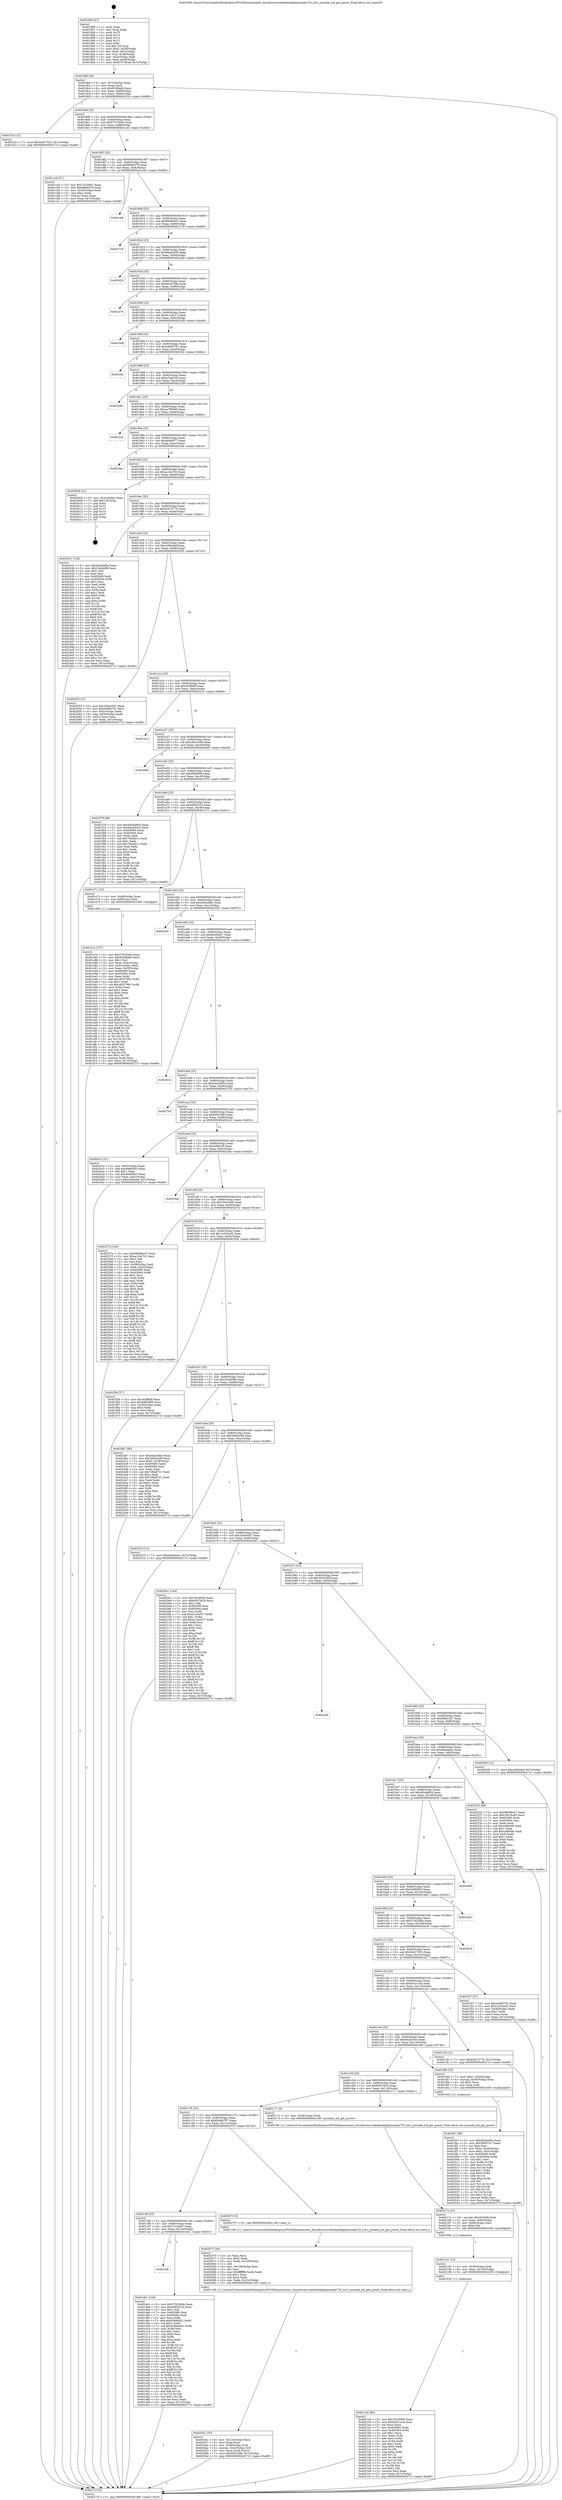 digraph "0x401890" {
  label = "0x401890 (/mnt/c/Users/mathe/Desktop/tcc/POCII/binaries/extr_linuxdriversvideobacklightjornada720_lcd.c_jornada_lcd_get_power_Final-ollvm.out::main(0))"
  labelloc = "t"
  node[shape=record]

  Entry [label="",width=0.3,height=0.3,shape=circle,fillcolor=black,style=filled]
  "0x4018bf" [label="{
     0x4018bf [26]\l
     | [instrs]\l
     &nbsp;&nbsp;0x4018bf \<+3\>: mov -0x7c(%rbp),%eax\l
     &nbsp;&nbsp;0x4018c2 \<+2\>: mov %eax,%ecx\l
     &nbsp;&nbsp;0x4018c4 \<+6\>: sub $0x8528fadb,%ecx\l
     &nbsp;&nbsp;0x4018ca \<+3\>: mov %eax,-0x80(%rbp)\l
     &nbsp;&nbsp;0x4018cd \<+6\>: mov %ecx,-0x84(%rbp)\l
     &nbsp;&nbsp;0x4018d3 \<+6\>: je 0000000000401f1b \<main+0x68b\>\l
  }"]
  "0x401f1b" [label="{
     0x401f1b [12]\l
     | [instrs]\l
     &nbsp;&nbsp;0x401f1b \<+7\>: movl $0x5a917633,-0x7c(%rbp)\l
     &nbsp;&nbsp;0x401f22 \<+5\>: jmp 000000000040271f \<main+0xe8f\>\l
  }"]
  "0x4018d9" [label="{
     0x4018d9 [25]\l
     | [instrs]\l
     &nbsp;&nbsp;0x4018d9 \<+5\>: jmp 00000000004018de \<main+0x4e\>\l
     &nbsp;&nbsp;0x4018de \<+3\>: mov -0x80(%rbp),%eax\l
     &nbsp;&nbsp;0x4018e1 \<+5\>: sub $0x8757304d,%eax\l
     &nbsp;&nbsp;0x4018e6 \<+6\>: mov %eax,-0x88(%rbp)\l
     &nbsp;&nbsp;0x4018ec \<+6\>: je 0000000000401ccb \<main+0x43b\>\l
  }"]
  Exit [label="",width=0.3,height=0.3,shape=circle,fillcolor=black,style=filled,peripheries=2]
  "0x401ccb" [label="{
     0x401ccb [27]\l
     | [instrs]\l
     &nbsp;&nbsp;0x401ccb \<+5\>: mov $0x72c5af47,%eax\l
     &nbsp;&nbsp;0x401cd0 \<+5\>: mov $0x8868cf78,%ecx\l
     &nbsp;&nbsp;0x401cd5 \<+3\>: mov -0x34(%rbp),%edx\l
     &nbsp;&nbsp;0x401cd8 \<+3\>: cmp $0x2,%edx\l
     &nbsp;&nbsp;0x401cdb \<+3\>: cmovne %ecx,%eax\l
     &nbsp;&nbsp;0x401cde \<+3\>: mov %eax,-0x7c(%rbp)\l
     &nbsp;&nbsp;0x401ce1 \<+5\>: jmp 000000000040271f \<main+0xe8f\>\l
  }"]
  "0x4018f2" [label="{
     0x4018f2 [25]\l
     | [instrs]\l
     &nbsp;&nbsp;0x4018f2 \<+5\>: jmp 00000000004018f7 \<main+0x67\>\l
     &nbsp;&nbsp;0x4018f7 \<+3\>: mov -0x80(%rbp),%eax\l
     &nbsp;&nbsp;0x4018fa \<+5\>: sub $0x8868cf78,%eax\l
     &nbsp;&nbsp;0x4018ff \<+6\>: mov %eax,-0x8c(%rbp)\l
     &nbsp;&nbsp;0x401905 \<+6\>: je 0000000000401ce6 \<main+0x456\>\l
  }"]
  "0x40271f" [label="{
     0x40271f [5]\l
     | [instrs]\l
     &nbsp;&nbsp;0x40271f \<+5\>: jmp 00000000004018bf \<main+0x2f\>\l
  }"]
  "0x401890" [label="{
     0x401890 [47]\l
     | [instrs]\l
     &nbsp;&nbsp;0x401890 \<+1\>: push %rbp\l
     &nbsp;&nbsp;0x401891 \<+3\>: mov %rsp,%rbp\l
     &nbsp;&nbsp;0x401894 \<+2\>: push %r15\l
     &nbsp;&nbsp;0x401896 \<+2\>: push %r14\l
     &nbsp;&nbsp;0x401898 \<+2\>: push %r13\l
     &nbsp;&nbsp;0x40189a \<+2\>: push %r12\l
     &nbsp;&nbsp;0x40189c \<+1\>: push %rbx\l
     &nbsp;&nbsp;0x40189d \<+7\>: sub $0x128,%rsp\l
     &nbsp;&nbsp;0x4018a4 \<+7\>: movl $0x0,-0x38(%rbp)\l
     &nbsp;&nbsp;0x4018ab \<+3\>: mov %edi,-0x3c(%rbp)\l
     &nbsp;&nbsp;0x4018ae \<+4\>: mov %rsi,-0x48(%rbp)\l
     &nbsp;&nbsp;0x4018b2 \<+3\>: mov -0x3c(%rbp),%edi\l
     &nbsp;&nbsp;0x4018b5 \<+3\>: mov %edi,-0x34(%rbp)\l
     &nbsp;&nbsp;0x4018b8 \<+7\>: movl $0x8757304d,-0x7c(%rbp)\l
  }"]
  "0x4021a0" [label="{
     0x4021a0 [84]\l
     | [instrs]\l
     &nbsp;&nbsp;0x4021a0 \<+5\>: mov $0x7bc3f0d5,%eax\l
     &nbsp;&nbsp;0x4021a5 \<+5\>: mov $0x6341cc3a,%esi\l
     &nbsp;&nbsp;0x4021aa \<+2\>: xor %ecx,%ecx\l
     &nbsp;&nbsp;0x4021ac \<+7\>: mov 0x405060,%edx\l
     &nbsp;&nbsp;0x4021b3 \<+8\>: mov 0x405064,%r8d\l
     &nbsp;&nbsp;0x4021bb \<+3\>: sub $0x1,%ecx\l
     &nbsp;&nbsp;0x4021be \<+3\>: mov %edx,%r9d\l
     &nbsp;&nbsp;0x4021c1 \<+3\>: add %ecx,%r9d\l
     &nbsp;&nbsp;0x4021c4 \<+4\>: imul %r9d,%edx\l
     &nbsp;&nbsp;0x4021c8 \<+3\>: and $0x1,%edx\l
     &nbsp;&nbsp;0x4021cb \<+3\>: cmp $0x0,%edx\l
     &nbsp;&nbsp;0x4021ce \<+4\>: sete %r10b\l
     &nbsp;&nbsp;0x4021d2 \<+4\>: cmp $0xa,%r8d\l
     &nbsp;&nbsp;0x4021d6 \<+4\>: setl %r11b\l
     &nbsp;&nbsp;0x4021da \<+3\>: mov %r10b,%bl\l
     &nbsp;&nbsp;0x4021dd \<+3\>: and %r11b,%bl\l
     &nbsp;&nbsp;0x4021e0 \<+3\>: xor %r11b,%r10b\l
     &nbsp;&nbsp;0x4021e3 \<+3\>: or %r10b,%bl\l
     &nbsp;&nbsp;0x4021e6 \<+3\>: test $0x1,%bl\l
     &nbsp;&nbsp;0x4021e9 \<+3\>: cmovne %esi,%eax\l
     &nbsp;&nbsp;0x4021ec \<+3\>: mov %eax,-0x7c(%rbp)\l
     &nbsp;&nbsp;0x4021ef \<+5\>: jmp 000000000040271f \<main+0xe8f\>\l
  }"]
  "0x401ce6" [label="{
     0x401ce6\l
  }", style=dashed]
  "0x40190b" [label="{
     0x40190b [25]\l
     | [instrs]\l
     &nbsp;&nbsp;0x40190b \<+5\>: jmp 0000000000401910 \<main+0x80\>\l
     &nbsp;&nbsp;0x401910 \<+3\>: mov -0x80(%rbp),%eax\l
     &nbsp;&nbsp;0x401913 \<+5\>: sub $0x98086e47,%eax\l
     &nbsp;&nbsp;0x401918 \<+6\>: mov %eax,-0x90(%rbp)\l
     &nbsp;&nbsp;0x40191e \<+6\>: je 0000000000402718 \<main+0xe88\>\l
  }"]
  "0x402191" [label="{
     0x402191 [15]\l
     | [instrs]\l
     &nbsp;&nbsp;0x402191 \<+4\>: mov -0x58(%rbp),%rdi\l
     &nbsp;&nbsp;0x402195 \<+6\>: mov %eax,-0x130(%rbp)\l
     &nbsp;&nbsp;0x40219b \<+5\>: call 0000000000401030 \<free@plt\>\l
     | [calls]\l
     &nbsp;&nbsp;0x401030 \{1\} (unknown)\l
  }"]
  "0x402718" [label="{
     0x402718\l
  }", style=dashed]
  "0x401924" [label="{
     0x401924 [25]\l
     | [instrs]\l
     &nbsp;&nbsp;0x401924 \<+5\>: jmp 0000000000401929 \<main+0x99\>\l
     &nbsp;&nbsp;0x401929 \<+3\>: mov -0x80(%rbp),%eax\l
     &nbsp;&nbsp;0x40192c \<+5\>: sub $0x98de6450,%eax\l
     &nbsp;&nbsp;0x401931 \<+6\>: mov %eax,-0x94(%rbp)\l
     &nbsp;&nbsp;0x401937 \<+6\>: je 0000000000402420 \<main+0xb90\>\l
  }"]
  "0x40217a" [label="{
     0x40217a [23]\l
     | [instrs]\l
     &nbsp;&nbsp;0x40217a \<+10\>: movabs $0x4030d6,%rdi\l
     &nbsp;&nbsp;0x402184 \<+3\>: mov %eax,-0x60(%rbp)\l
     &nbsp;&nbsp;0x402187 \<+3\>: mov -0x60(%rbp),%esi\l
     &nbsp;&nbsp;0x40218a \<+2\>: mov $0x0,%al\l
     &nbsp;&nbsp;0x40218c \<+5\>: call 0000000000401040 \<printf@plt\>\l
     | [calls]\l
     &nbsp;&nbsp;0x401040 \{1\} (unknown)\l
  }"]
  "0x402420" [label="{
     0x402420\l
  }", style=dashed]
  "0x40193d" [label="{
     0x40193d [25]\l
     | [instrs]\l
     &nbsp;&nbsp;0x40193d \<+5\>: jmp 0000000000401942 \<main+0xb2\>\l
     &nbsp;&nbsp;0x401942 \<+3\>: mov -0x80(%rbp),%eax\l
     &nbsp;&nbsp;0x401945 \<+5\>: sub $0x9a3d768e,%eax\l
     &nbsp;&nbsp;0x40194a \<+6\>: mov %eax,-0x98(%rbp)\l
     &nbsp;&nbsp;0x401950 \<+6\>: je 0000000000401d76 \<main+0x4e6\>\l
  }"]
  "0x4020a1" [label="{
     0x4020a1 [33]\l
     | [instrs]\l
     &nbsp;&nbsp;0x4020a1 \<+6\>: mov -0x12c(%rbp),%ecx\l
     &nbsp;&nbsp;0x4020a7 \<+3\>: imul %eax,%ecx\l
     &nbsp;&nbsp;0x4020aa \<+4\>: mov -0x58(%rbp),%rdi\l
     &nbsp;&nbsp;0x4020ae \<+4\>: movslq -0x5c(%rbp),%r8\l
     &nbsp;&nbsp;0x4020b2 \<+4\>: mov %ecx,(%rdi,%r8,4)\l
     &nbsp;&nbsp;0x4020b6 \<+7\>: movl $0xf2f3c386,-0x7c(%rbp)\l
     &nbsp;&nbsp;0x4020bd \<+5\>: jmp 000000000040271f \<main+0xe8f\>\l
  }"]
  "0x401d76" [label="{
     0x401d76\l
  }", style=dashed]
  "0x401956" [label="{
     0x401956 [25]\l
     | [instrs]\l
     &nbsp;&nbsp;0x401956 \<+5\>: jmp 000000000040195b \<main+0xcb\>\l
     &nbsp;&nbsp;0x40195b \<+3\>: mov -0x80(%rbp),%eax\l
     &nbsp;&nbsp;0x40195e \<+5\>: sub $0x9c1a6c13,%eax\l
     &nbsp;&nbsp;0x401963 \<+6\>: mov %eax,-0x9c(%rbp)\l
     &nbsp;&nbsp;0x401969 \<+6\>: je 00000000004023d9 \<main+0xb49\>\l
  }"]
  "0x402075" [label="{
     0x402075 [44]\l
     | [instrs]\l
     &nbsp;&nbsp;0x402075 \<+2\>: xor %ecx,%ecx\l
     &nbsp;&nbsp;0x402077 \<+5\>: mov $0x2,%edx\l
     &nbsp;&nbsp;0x40207c \<+6\>: mov %edx,-0x128(%rbp)\l
     &nbsp;&nbsp;0x402082 \<+1\>: cltd\l
     &nbsp;&nbsp;0x402083 \<+6\>: mov -0x128(%rbp),%esi\l
     &nbsp;&nbsp;0x402089 \<+2\>: idiv %esi\l
     &nbsp;&nbsp;0x40208b \<+6\>: imul $0xfffffffe,%edx,%edx\l
     &nbsp;&nbsp;0x402091 \<+3\>: sub $0x1,%ecx\l
     &nbsp;&nbsp;0x402094 \<+2\>: sub %ecx,%edx\l
     &nbsp;&nbsp;0x402096 \<+6\>: mov %edx,-0x12c(%rbp)\l
     &nbsp;&nbsp;0x40209c \<+5\>: call 0000000000401160 \<next_i\>\l
     | [calls]\l
     &nbsp;&nbsp;0x401160 \{1\} (/mnt/c/Users/mathe/Desktop/tcc/POCII/binaries/extr_linuxdriversvideobacklightjornada720_lcd.c_jornada_lcd_get_power_Final-ollvm.out::next_i)\l
  }"]
  "0x4023d9" [label="{
     0x4023d9\l
  }", style=dashed]
  "0x40196f" [label="{
     0x40196f [25]\l
     | [instrs]\l
     &nbsp;&nbsp;0x40196f \<+5\>: jmp 0000000000401974 \<main+0xe4\>\l
     &nbsp;&nbsp;0x401974 \<+3\>: mov -0x80(%rbp),%eax\l
     &nbsp;&nbsp;0x401977 \<+5\>: sub $0xa4695761,%eax\l
     &nbsp;&nbsp;0x40197c \<+6\>: mov %eax,-0xa0(%rbp)\l
     &nbsp;&nbsp;0x401982 \<+6\>: je 0000000000401f42 \<main+0x6b2\>\l
  }"]
  "0x401fe7" [label="{
     0x401fe7 [98]\l
     | [instrs]\l
     &nbsp;&nbsp;0x401fe7 \<+5\>: mov $0x492da854,%ecx\l
     &nbsp;&nbsp;0x401fec \<+5\>: mov $0x36fd31b7,%edx\l
     &nbsp;&nbsp;0x401ff1 \<+2\>: xor %esi,%esi\l
     &nbsp;&nbsp;0x401ff3 \<+4\>: mov %rax,-0x58(%rbp)\l
     &nbsp;&nbsp;0x401ff7 \<+7\>: movl $0x0,-0x5c(%rbp)\l
     &nbsp;&nbsp;0x401ffe \<+8\>: mov 0x405060,%r8d\l
     &nbsp;&nbsp;0x402006 \<+8\>: mov 0x405064,%r9d\l
     &nbsp;&nbsp;0x40200e \<+3\>: sub $0x1,%esi\l
     &nbsp;&nbsp;0x402011 \<+3\>: mov %r8d,%r10d\l
     &nbsp;&nbsp;0x402014 \<+3\>: add %esi,%r10d\l
     &nbsp;&nbsp;0x402017 \<+4\>: imul %r10d,%r8d\l
     &nbsp;&nbsp;0x40201b \<+4\>: and $0x1,%r8d\l
     &nbsp;&nbsp;0x40201f \<+4\>: cmp $0x0,%r8d\l
     &nbsp;&nbsp;0x402023 \<+4\>: sete %r11b\l
     &nbsp;&nbsp;0x402027 \<+4\>: cmp $0xa,%r9d\l
     &nbsp;&nbsp;0x40202b \<+3\>: setl %bl\l
     &nbsp;&nbsp;0x40202e \<+3\>: mov %r11b,%r14b\l
     &nbsp;&nbsp;0x402031 \<+3\>: and %bl,%r14b\l
     &nbsp;&nbsp;0x402034 \<+3\>: xor %bl,%r11b\l
     &nbsp;&nbsp;0x402037 \<+3\>: or %r11b,%r14b\l
     &nbsp;&nbsp;0x40203a \<+4\>: test $0x1,%r14b\l
     &nbsp;&nbsp;0x40203e \<+3\>: cmovne %edx,%ecx\l
     &nbsp;&nbsp;0x402041 \<+3\>: mov %ecx,-0x7c(%rbp)\l
     &nbsp;&nbsp;0x402044 \<+5\>: jmp 000000000040271f \<main+0xe8f\>\l
  }"]
  "0x401f42" [label="{
     0x401f42\l
  }", style=dashed]
  "0x401988" [label="{
     0x401988 [25]\l
     | [instrs]\l
     &nbsp;&nbsp;0x401988 \<+5\>: jmp 000000000040198d \<main+0xfd\>\l
     &nbsp;&nbsp;0x40198d \<+3\>: mov -0x80(%rbp),%eax\l
     &nbsp;&nbsp;0x401990 \<+5\>: sub $0xa7ae61f4,%eax\l
     &nbsp;&nbsp;0x401995 \<+6\>: mov %eax,-0xa4(%rbp)\l
     &nbsp;&nbsp;0x40199b \<+6\>: je 00000000004022d9 \<main+0xa49\>\l
  }"]
  "0x401e7e" [label="{
     0x401e7e [157]\l
     | [instrs]\l
     &nbsp;&nbsp;0x401e7e \<+5\>: mov $0x57922bbb,%ecx\l
     &nbsp;&nbsp;0x401e83 \<+5\>: mov $0x8528fadb,%edx\l
     &nbsp;&nbsp;0x401e88 \<+3\>: mov $0x1,%sil\l
     &nbsp;&nbsp;0x401e8b \<+3\>: mov %eax,-0x4c(%rbp)\l
     &nbsp;&nbsp;0x401e8e \<+3\>: mov -0x4c(%rbp),%eax\l
     &nbsp;&nbsp;0x401e91 \<+3\>: mov %eax,-0x30(%rbp)\l
     &nbsp;&nbsp;0x401e94 \<+7\>: mov 0x405060,%eax\l
     &nbsp;&nbsp;0x401e9b \<+8\>: mov 0x405064,%r8d\l
     &nbsp;&nbsp;0x401ea3 \<+3\>: mov %eax,%r9d\l
     &nbsp;&nbsp;0x401ea6 \<+7\>: add $0xc8357962,%r9d\l
     &nbsp;&nbsp;0x401ead \<+4\>: sub $0x1,%r9d\l
     &nbsp;&nbsp;0x401eb1 \<+7\>: sub $0xc8357962,%r9d\l
     &nbsp;&nbsp;0x401eb8 \<+4\>: imul %r9d,%eax\l
     &nbsp;&nbsp;0x401ebc \<+3\>: and $0x1,%eax\l
     &nbsp;&nbsp;0x401ebf \<+3\>: cmp $0x0,%eax\l
     &nbsp;&nbsp;0x401ec2 \<+4\>: sete %r10b\l
     &nbsp;&nbsp;0x401ec6 \<+4\>: cmp $0xa,%r8d\l
     &nbsp;&nbsp;0x401eca \<+4\>: setl %r11b\l
     &nbsp;&nbsp;0x401ece \<+3\>: mov %r10b,%bl\l
     &nbsp;&nbsp;0x401ed1 \<+3\>: xor $0xff,%bl\l
     &nbsp;&nbsp;0x401ed4 \<+3\>: mov %r11b,%r14b\l
     &nbsp;&nbsp;0x401ed7 \<+4\>: xor $0xff,%r14b\l
     &nbsp;&nbsp;0x401edb \<+4\>: xor $0x1,%sil\l
     &nbsp;&nbsp;0x401edf \<+3\>: mov %bl,%r15b\l
     &nbsp;&nbsp;0x401ee2 \<+4\>: and $0xff,%r15b\l
     &nbsp;&nbsp;0x401ee6 \<+3\>: and %sil,%r10b\l
     &nbsp;&nbsp;0x401ee9 \<+3\>: mov %r14b,%r12b\l
     &nbsp;&nbsp;0x401eec \<+4\>: and $0xff,%r12b\l
     &nbsp;&nbsp;0x401ef0 \<+3\>: and %sil,%r11b\l
     &nbsp;&nbsp;0x401ef3 \<+3\>: or %r10b,%r15b\l
     &nbsp;&nbsp;0x401ef6 \<+3\>: or %r11b,%r12b\l
     &nbsp;&nbsp;0x401ef9 \<+3\>: xor %r12b,%r15b\l
     &nbsp;&nbsp;0x401efc \<+3\>: or %r14b,%bl\l
     &nbsp;&nbsp;0x401eff \<+3\>: xor $0xff,%bl\l
     &nbsp;&nbsp;0x401f02 \<+4\>: or $0x1,%sil\l
     &nbsp;&nbsp;0x401f06 \<+3\>: and %sil,%bl\l
     &nbsp;&nbsp;0x401f09 \<+3\>: or %bl,%r15b\l
     &nbsp;&nbsp;0x401f0c \<+4\>: test $0x1,%r15b\l
     &nbsp;&nbsp;0x401f10 \<+3\>: cmovne %edx,%ecx\l
     &nbsp;&nbsp;0x401f13 \<+3\>: mov %ecx,-0x7c(%rbp)\l
     &nbsp;&nbsp;0x401f16 \<+5\>: jmp 000000000040271f \<main+0xe8f\>\l
  }"]
  "0x4022d9" [label="{
     0x4022d9\l
  }", style=dashed]
  "0x4019a1" [label="{
     0x4019a1 [25]\l
     | [instrs]\l
     &nbsp;&nbsp;0x4019a1 \<+5\>: jmp 00000000004019a6 \<main+0x116\>\l
     &nbsp;&nbsp;0x4019a6 \<+3\>: mov -0x80(%rbp),%eax\l
     &nbsp;&nbsp;0x4019a9 \<+5\>: sub $0xaa790b60,%eax\l
     &nbsp;&nbsp;0x4019ae \<+6\>: mov %eax,-0xa8(%rbp)\l
     &nbsp;&nbsp;0x4019b4 \<+6\>: je 000000000040222e \<main+0x99e\>\l
  }"]
  "0x401ca8" [label="{
     0x401ca8\l
  }", style=dashed]
  "0x40222e" [label="{
     0x40222e\l
  }", style=dashed]
  "0x4019ba" [label="{
     0x4019ba [25]\l
     | [instrs]\l
     &nbsp;&nbsp;0x4019ba \<+5\>: jmp 00000000004019bf \<main+0x12f\>\l
     &nbsp;&nbsp;0x4019bf \<+3\>: mov -0x80(%rbp),%eax\l
     &nbsp;&nbsp;0x4019c2 \<+5\>: sub $0xab90fd77,%eax\l
     &nbsp;&nbsp;0x4019c7 \<+6\>: mov %eax,-0xac(%rbp)\l
     &nbsp;&nbsp;0x4019cd \<+6\>: je 00000000004023ae \<main+0xb1e\>\l
  }"]
  "0x401de1" [label="{
     0x401de1 [144]\l
     | [instrs]\l
     &nbsp;&nbsp;0x401de1 \<+5\>: mov $0x57922bbb,%eax\l
     &nbsp;&nbsp;0x401de6 \<+5\>: mov $0xe0f20224,%ecx\l
     &nbsp;&nbsp;0x401deb \<+2\>: mov $0x1,%dl\l
     &nbsp;&nbsp;0x401ded \<+7\>: mov 0x405060,%esi\l
     &nbsp;&nbsp;0x401df4 \<+7\>: mov 0x405064,%edi\l
     &nbsp;&nbsp;0x401dfb \<+3\>: mov %esi,%r8d\l
     &nbsp;&nbsp;0x401dfe \<+7\>: add $0x4384b451,%r8d\l
     &nbsp;&nbsp;0x401e05 \<+4\>: sub $0x1,%r8d\l
     &nbsp;&nbsp;0x401e09 \<+7\>: sub $0x4384b451,%r8d\l
     &nbsp;&nbsp;0x401e10 \<+4\>: imul %r8d,%esi\l
     &nbsp;&nbsp;0x401e14 \<+3\>: and $0x1,%esi\l
     &nbsp;&nbsp;0x401e17 \<+3\>: cmp $0x0,%esi\l
     &nbsp;&nbsp;0x401e1a \<+4\>: sete %r9b\l
     &nbsp;&nbsp;0x401e1e \<+3\>: cmp $0xa,%edi\l
     &nbsp;&nbsp;0x401e21 \<+4\>: setl %r10b\l
     &nbsp;&nbsp;0x401e25 \<+3\>: mov %r9b,%r11b\l
     &nbsp;&nbsp;0x401e28 \<+4\>: xor $0xff,%r11b\l
     &nbsp;&nbsp;0x401e2c \<+3\>: mov %r10b,%bl\l
     &nbsp;&nbsp;0x401e2f \<+3\>: xor $0xff,%bl\l
     &nbsp;&nbsp;0x401e32 \<+3\>: xor $0x1,%dl\l
     &nbsp;&nbsp;0x401e35 \<+3\>: mov %r11b,%r14b\l
     &nbsp;&nbsp;0x401e38 \<+4\>: and $0xff,%r14b\l
     &nbsp;&nbsp;0x401e3c \<+3\>: and %dl,%r9b\l
     &nbsp;&nbsp;0x401e3f \<+3\>: mov %bl,%r15b\l
     &nbsp;&nbsp;0x401e42 \<+4\>: and $0xff,%r15b\l
     &nbsp;&nbsp;0x401e46 \<+3\>: and %dl,%r10b\l
     &nbsp;&nbsp;0x401e49 \<+3\>: or %r9b,%r14b\l
     &nbsp;&nbsp;0x401e4c \<+3\>: or %r10b,%r15b\l
     &nbsp;&nbsp;0x401e4f \<+3\>: xor %r15b,%r14b\l
     &nbsp;&nbsp;0x401e52 \<+3\>: or %bl,%r11b\l
     &nbsp;&nbsp;0x401e55 \<+4\>: xor $0xff,%r11b\l
     &nbsp;&nbsp;0x401e59 \<+3\>: or $0x1,%dl\l
     &nbsp;&nbsp;0x401e5c \<+3\>: and %dl,%r11b\l
     &nbsp;&nbsp;0x401e5f \<+3\>: or %r11b,%r14b\l
     &nbsp;&nbsp;0x401e62 \<+4\>: test $0x1,%r14b\l
     &nbsp;&nbsp;0x401e66 \<+3\>: cmovne %ecx,%eax\l
     &nbsp;&nbsp;0x401e69 \<+3\>: mov %eax,-0x7c(%rbp)\l
     &nbsp;&nbsp;0x401e6c \<+5\>: jmp 000000000040271f \<main+0xe8f\>\l
  }"]
  "0x4023ae" [label="{
     0x4023ae\l
  }", style=dashed]
  "0x4019d3" [label="{
     0x4019d3 [25]\l
     | [instrs]\l
     &nbsp;&nbsp;0x4019d3 \<+5\>: jmp 00000000004019d8 \<main+0x148\>\l
     &nbsp;&nbsp;0x4019d8 \<+3\>: mov -0x80(%rbp),%eax\l
     &nbsp;&nbsp;0x4019db \<+5\>: sub $0xac10a702,%eax\l
     &nbsp;&nbsp;0x4019e0 \<+6\>: mov %eax,-0xb0(%rbp)\l
     &nbsp;&nbsp;0x4019e6 \<+6\>: je 0000000000402606 \<main+0xd76\>\l
  }"]
  "0x401c8f" [label="{
     0x401c8f [25]\l
     | [instrs]\l
     &nbsp;&nbsp;0x401c8f \<+5\>: jmp 0000000000401c94 \<main+0x404\>\l
     &nbsp;&nbsp;0x401c94 \<+3\>: mov -0x80(%rbp),%eax\l
     &nbsp;&nbsp;0x401c97 \<+5\>: sub $0x72c5af47,%eax\l
     &nbsp;&nbsp;0x401c9c \<+6\>: mov %eax,-0x120(%rbp)\l
     &nbsp;&nbsp;0x401ca2 \<+6\>: je 0000000000401de1 \<main+0x551\>\l
  }"]
  "0x402606" [label="{
     0x402606 [21]\l
     | [instrs]\l
     &nbsp;&nbsp;0x402606 \<+3\>: mov -0x2c(%rbp),%eax\l
     &nbsp;&nbsp;0x402609 \<+7\>: add $0x128,%rsp\l
     &nbsp;&nbsp;0x402610 \<+1\>: pop %rbx\l
     &nbsp;&nbsp;0x402611 \<+2\>: pop %r12\l
     &nbsp;&nbsp;0x402613 \<+2\>: pop %r13\l
     &nbsp;&nbsp;0x402615 \<+2\>: pop %r14\l
     &nbsp;&nbsp;0x402617 \<+2\>: pop %r15\l
     &nbsp;&nbsp;0x402619 \<+1\>: pop %rbp\l
     &nbsp;&nbsp;0x40261a \<+1\>: ret\l
  }"]
  "0x4019ec" [label="{
     0x4019ec [25]\l
     | [instrs]\l
     &nbsp;&nbsp;0x4019ec \<+5\>: jmp 00000000004019f1 \<main+0x161\>\l
     &nbsp;&nbsp;0x4019f1 \<+3\>: mov -0x80(%rbp),%eax\l
     &nbsp;&nbsp;0x4019f4 \<+5\>: sub $0xb2b7477b,%eax\l
     &nbsp;&nbsp;0x4019f9 \<+6\>: mov %eax,-0xb4(%rbp)\l
     &nbsp;&nbsp;0x4019ff \<+6\>: je 0000000000402431 \<main+0xba1\>\l
  }"]
  "0x402070" [label="{
     0x402070 [5]\l
     | [instrs]\l
     &nbsp;&nbsp;0x402070 \<+5\>: call 0000000000401160 \<next_i\>\l
     | [calls]\l
     &nbsp;&nbsp;0x401160 \{1\} (/mnt/c/Users/mathe/Desktop/tcc/POCII/binaries/extr_linuxdriversvideobacklightjornada720_lcd.c_jornada_lcd_get_power_Final-ollvm.out::next_i)\l
  }"]
  "0x402431" [label="{
     0x402431 [134]\l
     | [instrs]\l
     &nbsp;&nbsp;0x402431 \<+5\>: mov $0xeda2dd0a,%eax\l
     &nbsp;&nbsp;0x402436 \<+5\>: mov $0x22e646fb,%ecx\l
     &nbsp;&nbsp;0x40243b \<+2\>: mov $0x1,%dl\l
     &nbsp;&nbsp;0x40243d \<+2\>: xor %esi,%esi\l
     &nbsp;&nbsp;0x40243f \<+7\>: mov 0x405060,%edi\l
     &nbsp;&nbsp;0x402446 \<+8\>: mov 0x405064,%r8d\l
     &nbsp;&nbsp;0x40244e \<+3\>: sub $0x1,%esi\l
     &nbsp;&nbsp;0x402451 \<+3\>: mov %edi,%r9d\l
     &nbsp;&nbsp;0x402454 \<+3\>: add %esi,%r9d\l
     &nbsp;&nbsp;0x402457 \<+4\>: imul %r9d,%edi\l
     &nbsp;&nbsp;0x40245b \<+3\>: and $0x1,%edi\l
     &nbsp;&nbsp;0x40245e \<+3\>: cmp $0x0,%edi\l
     &nbsp;&nbsp;0x402461 \<+4\>: sete %r10b\l
     &nbsp;&nbsp;0x402465 \<+4\>: cmp $0xa,%r8d\l
     &nbsp;&nbsp;0x402469 \<+4\>: setl %r11b\l
     &nbsp;&nbsp;0x40246d \<+3\>: mov %r10b,%bl\l
     &nbsp;&nbsp;0x402470 \<+3\>: xor $0xff,%bl\l
     &nbsp;&nbsp;0x402473 \<+3\>: mov %r11b,%r14b\l
     &nbsp;&nbsp;0x402476 \<+4\>: xor $0xff,%r14b\l
     &nbsp;&nbsp;0x40247a \<+3\>: xor $0x0,%dl\l
     &nbsp;&nbsp;0x40247d \<+3\>: mov %bl,%r15b\l
     &nbsp;&nbsp;0x402480 \<+4\>: and $0x0,%r15b\l
     &nbsp;&nbsp;0x402484 \<+3\>: and %dl,%r10b\l
     &nbsp;&nbsp;0x402487 \<+3\>: mov %r14b,%r12b\l
     &nbsp;&nbsp;0x40248a \<+4\>: and $0x0,%r12b\l
     &nbsp;&nbsp;0x40248e \<+3\>: and %dl,%r11b\l
     &nbsp;&nbsp;0x402491 \<+3\>: or %r10b,%r15b\l
     &nbsp;&nbsp;0x402494 \<+3\>: or %r11b,%r12b\l
     &nbsp;&nbsp;0x402497 \<+3\>: xor %r12b,%r15b\l
     &nbsp;&nbsp;0x40249a \<+3\>: or %r14b,%bl\l
     &nbsp;&nbsp;0x40249d \<+3\>: xor $0xff,%bl\l
     &nbsp;&nbsp;0x4024a0 \<+3\>: or $0x0,%dl\l
     &nbsp;&nbsp;0x4024a3 \<+2\>: and %dl,%bl\l
     &nbsp;&nbsp;0x4024a5 \<+3\>: or %bl,%r15b\l
     &nbsp;&nbsp;0x4024a8 \<+4\>: test $0x1,%r15b\l
     &nbsp;&nbsp;0x4024ac \<+3\>: cmovne %ecx,%eax\l
     &nbsp;&nbsp;0x4024af \<+3\>: mov %eax,-0x7c(%rbp)\l
     &nbsp;&nbsp;0x4024b2 \<+5\>: jmp 000000000040271f \<main+0xe8f\>\l
  }"]
  "0x401a05" [label="{
     0x401a05 [25]\l
     | [instrs]\l
     &nbsp;&nbsp;0x401a05 \<+5\>: jmp 0000000000401a0a \<main+0x17a\>\l
     &nbsp;&nbsp;0x401a0a \<+3\>: mov -0x80(%rbp),%eax\l
     &nbsp;&nbsp;0x401a0d \<+5\>: sub $0xc260edaf,%eax\l
     &nbsp;&nbsp;0x401a12 \<+6\>: mov %eax,-0xb8(%rbp)\l
     &nbsp;&nbsp;0x401a18 \<+6\>: je 0000000000402055 \<main+0x7c5\>\l
  }"]
  "0x401c76" [label="{
     0x401c76 [25]\l
     | [instrs]\l
     &nbsp;&nbsp;0x401c76 \<+5\>: jmp 0000000000401c7b \<main+0x3eb\>\l
     &nbsp;&nbsp;0x401c7b \<+3\>: mov -0x80(%rbp),%eax\l
     &nbsp;&nbsp;0x401c7e \<+5\>: sub $0x65e8b787,%eax\l
     &nbsp;&nbsp;0x401c83 \<+6\>: mov %eax,-0x11c(%rbp)\l
     &nbsp;&nbsp;0x401c89 \<+6\>: je 0000000000402070 \<main+0x7e0\>\l
  }"]
  "0x402055" [label="{
     0x402055 [27]\l
     | [instrs]\l
     &nbsp;&nbsp;0x402055 \<+5\>: mov $0x32eb45d7,%eax\l
     &nbsp;&nbsp;0x40205a \<+5\>: mov $0x65e8b787,%ecx\l
     &nbsp;&nbsp;0x40205f \<+3\>: mov -0x5c(%rbp),%edx\l
     &nbsp;&nbsp;0x402062 \<+3\>: cmp -0x50(%rbp),%edx\l
     &nbsp;&nbsp;0x402065 \<+3\>: cmovl %ecx,%eax\l
     &nbsp;&nbsp;0x402068 \<+3\>: mov %eax,-0x7c(%rbp)\l
     &nbsp;&nbsp;0x40206b \<+5\>: jmp 000000000040271f \<main+0xe8f\>\l
  }"]
  "0x401a1e" [label="{
     0x401a1e [25]\l
     | [instrs]\l
     &nbsp;&nbsp;0x401a1e \<+5\>: jmp 0000000000401a23 \<main+0x193\>\l
     &nbsp;&nbsp;0x401a23 \<+3\>: mov -0x80(%rbp),%eax\l
     &nbsp;&nbsp;0x401a26 \<+5\>: sub $0xc63ff4df,%eax\l
     &nbsp;&nbsp;0x401a2b \<+6\>: mov %eax,-0xbc(%rbp)\l
     &nbsp;&nbsp;0x401a31 \<+6\>: je 0000000000402414 \<main+0xb84\>\l
  }"]
  "0x402171" [label="{
     0x402171 [9]\l
     | [instrs]\l
     &nbsp;&nbsp;0x402171 \<+4\>: mov -0x58(%rbp),%rdi\l
     &nbsp;&nbsp;0x402175 \<+5\>: call 00000000004013f0 \<jornada_lcd_get_power\>\l
     | [calls]\l
     &nbsp;&nbsp;0x4013f0 \{1\} (/mnt/c/Users/mathe/Desktop/tcc/POCII/binaries/extr_linuxdriversvideobacklightjornada720_lcd.c_jornada_lcd_get_power_Final-ollvm.out::jornada_lcd_get_power)\l
  }"]
  "0x402414" [label="{
     0x402414\l
  }", style=dashed]
  "0x401a37" [label="{
     0x401a37 [25]\l
     | [instrs]\l
     &nbsp;&nbsp;0x401a37 \<+5\>: jmp 0000000000401a3c \<main+0x1ac\>\l
     &nbsp;&nbsp;0x401a3c \<+3\>: mov -0x80(%rbp),%eax\l
     &nbsp;&nbsp;0x401a3f \<+5\>: sub $0xcd914349,%eax\l
     &nbsp;&nbsp;0x401a44 \<+6\>: mov %eax,-0xc0(%rbp)\l
     &nbsp;&nbsp;0x401a4a \<+6\>: je 00000000004026b8 \<main+0xe28\>\l
  }"]
  "0x401c5d" [label="{
     0x401c5d [25]\l
     | [instrs]\l
     &nbsp;&nbsp;0x401c5d \<+5\>: jmp 0000000000401c62 \<main+0x3d2\>\l
     &nbsp;&nbsp;0x401c62 \<+3\>: mov -0x80(%rbp),%eax\l
     &nbsp;&nbsp;0x401c65 \<+5\>: sub $0x65474f18,%eax\l
     &nbsp;&nbsp;0x401c6a \<+6\>: mov %eax,-0x118(%rbp)\l
     &nbsp;&nbsp;0x401c70 \<+6\>: je 0000000000402171 \<main+0x8e1\>\l
  }"]
  "0x4026b8" [label="{
     0x4026b8\l
  }", style=dashed]
  "0x401a50" [label="{
     0x401a50 [25]\l
     | [instrs]\l
     &nbsp;&nbsp;0x401a50 \<+5\>: jmp 0000000000401a55 \<main+0x1c5\>\l
     &nbsp;&nbsp;0x401a55 \<+3\>: mov -0x80(%rbp),%eax\l
     &nbsp;&nbsp;0x401a58 \<+5\>: sub $0xd9f4ef08,%eax\l
     &nbsp;&nbsp;0x401a5d \<+6\>: mov %eax,-0xc4(%rbp)\l
     &nbsp;&nbsp;0x401a63 \<+6\>: je 0000000000401f78 \<main+0x6e8\>\l
  }"]
  "0x401fd0" [label="{
     0x401fd0 [23]\l
     | [instrs]\l
     &nbsp;&nbsp;0x401fd0 \<+7\>: movl $0x1,-0x50(%rbp)\l
     &nbsp;&nbsp;0x401fd7 \<+4\>: movslq -0x50(%rbp),%rax\l
     &nbsp;&nbsp;0x401fdb \<+4\>: shl $0x2,%rax\l
     &nbsp;&nbsp;0x401fdf \<+3\>: mov %rax,%rdi\l
     &nbsp;&nbsp;0x401fe2 \<+5\>: call 0000000000401050 \<malloc@plt\>\l
     | [calls]\l
     &nbsp;&nbsp;0x401050 \{1\} (unknown)\l
  }"]
  "0x401f78" [label="{
     0x401f78 [88]\l
     | [instrs]\l
     &nbsp;&nbsp;0x401f78 \<+5\>: mov $0x492da854,%eax\l
     &nbsp;&nbsp;0x401f7d \<+5\>: mov $0x64a43c63,%ecx\l
     &nbsp;&nbsp;0x401f82 \<+7\>: mov 0x405060,%edx\l
     &nbsp;&nbsp;0x401f89 \<+7\>: mov 0x405064,%esi\l
     &nbsp;&nbsp;0x401f90 \<+2\>: mov %edx,%edi\l
     &nbsp;&nbsp;0x401f92 \<+6\>: sub $0x756ad21c,%edi\l
     &nbsp;&nbsp;0x401f98 \<+3\>: sub $0x1,%edi\l
     &nbsp;&nbsp;0x401f9b \<+6\>: add $0x756ad21c,%edi\l
     &nbsp;&nbsp;0x401fa1 \<+3\>: imul %edi,%edx\l
     &nbsp;&nbsp;0x401fa4 \<+3\>: and $0x1,%edx\l
     &nbsp;&nbsp;0x401fa7 \<+3\>: cmp $0x0,%edx\l
     &nbsp;&nbsp;0x401faa \<+4\>: sete %r8b\l
     &nbsp;&nbsp;0x401fae \<+3\>: cmp $0xa,%esi\l
     &nbsp;&nbsp;0x401fb1 \<+4\>: setl %r9b\l
     &nbsp;&nbsp;0x401fb5 \<+3\>: mov %r8b,%r10b\l
     &nbsp;&nbsp;0x401fb8 \<+3\>: and %r9b,%r10b\l
     &nbsp;&nbsp;0x401fbb \<+3\>: xor %r9b,%r8b\l
     &nbsp;&nbsp;0x401fbe \<+3\>: or %r8b,%r10b\l
     &nbsp;&nbsp;0x401fc1 \<+4\>: test $0x1,%r10b\l
     &nbsp;&nbsp;0x401fc5 \<+3\>: cmovne %ecx,%eax\l
     &nbsp;&nbsp;0x401fc8 \<+3\>: mov %eax,-0x7c(%rbp)\l
     &nbsp;&nbsp;0x401fcb \<+5\>: jmp 000000000040271f \<main+0xe8f\>\l
  }"]
  "0x401a69" [label="{
     0x401a69 [25]\l
     | [instrs]\l
     &nbsp;&nbsp;0x401a69 \<+5\>: jmp 0000000000401a6e \<main+0x1de\>\l
     &nbsp;&nbsp;0x401a6e \<+3\>: mov -0x80(%rbp),%eax\l
     &nbsp;&nbsp;0x401a71 \<+5\>: sub $0xe0f20224,%eax\l
     &nbsp;&nbsp;0x401a76 \<+6\>: mov %eax,-0xc8(%rbp)\l
     &nbsp;&nbsp;0x401a7c \<+6\>: je 0000000000401e71 \<main+0x5e1\>\l
  }"]
  "0x401c44" [label="{
     0x401c44 [25]\l
     | [instrs]\l
     &nbsp;&nbsp;0x401c44 \<+5\>: jmp 0000000000401c49 \<main+0x3b9\>\l
     &nbsp;&nbsp;0x401c49 \<+3\>: mov -0x80(%rbp),%eax\l
     &nbsp;&nbsp;0x401c4c \<+5\>: sub $0x64a43c63,%eax\l
     &nbsp;&nbsp;0x401c51 \<+6\>: mov %eax,-0x114(%rbp)\l
     &nbsp;&nbsp;0x401c57 \<+6\>: je 0000000000401fd0 \<main+0x740\>\l
  }"]
  "0x401e71" [label="{
     0x401e71 [13]\l
     | [instrs]\l
     &nbsp;&nbsp;0x401e71 \<+4\>: mov -0x48(%rbp),%rax\l
     &nbsp;&nbsp;0x401e75 \<+4\>: mov 0x8(%rax),%rdi\l
     &nbsp;&nbsp;0x401e79 \<+5\>: call 0000000000401060 \<atoi@plt\>\l
     | [calls]\l
     &nbsp;&nbsp;0x401060 \{1\} (unknown)\l
  }"]
  "0x401a82" [label="{
     0x401a82 [25]\l
     | [instrs]\l
     &nbsp;&nbsp;0x401a82 \<+5\>: jmp 0000000000401a87 \<main+0x1f7\>\l
     &nbsp;&nbsp;0x401a87 \<+3\>: mov -0x80(%rbp),%eax\l
     &nbsp;&nbsp;0x401a8a \<+5\>: sub $0xe594c840,%eax\l
     &nbsp;&nbsp;0x401a8f \<+6\>: mov %eax,-0xcc(%rbp)\l
     &nbsp;&nbsp;0x401a95 \<+6\>: je 0000000000402200 \<main+0x970\>\l
  }"]
  "0x4021f4" [label="{
     0x4021f4 [12]\l
     | [instrs]\l
     &nbsp;&nbsp;0x4021f4 \<+7\>: movl $0xb2b7477b,-0x7c(%rbp)\l
     &nbsp;&nbsp;0x4021fb \<+5\>: jmp 000000000040271f \<main+0xe8f\>\l
  }"]
  "0x402200" [label="{
     0x402200\l
  }", style=dashed]
  "0x401a9b" [label="{
     0x401a9b [25]\l
     | [instrs]\l
     &nbsp;&nbsp;0x401a9b \<+5\>: jmp 0000000000401aa0 \<main+0x210\>\l
     &nbsp;&nbsp;0x401aa0 \<+3\>: mov -0x80(%rbp),%eax\l
     &nbsp;&nbsp;0x401aa3 \<+5\>: sub $0xeb28a6e7,%eax\l
     &nbsp;&nbsp;0x401aa8 \<+6\>: mov %eax,-0xd0(%rbp)\l
     &nbsp;&nbsp;0x401aae \<+6\>: je 000000000040261b \<main+0xd8b\>\l
  }"]
  "0x401c2b" [label="{
     0x401c2b [25]\l
     | [instrs]\l
     &nbsp;&nbsp;0x401c2b \<+5\>: jmp 0000000000401c30 \<main+0x3a0\>\l
     &nbsp;&nbsp;0x401c30 \<+3\>: mov -0x80(%rbp),%eax\l
     &nbsp;&nbsp;0x401c33 \<+5\>: sub $0x6341cc3a,%eax\l
     &nbsp;&nbsp;0x401c38 \<+6\>: mov %eax,-0x110(%rbp)\l
     &nbsp;&nbsp;0x401c3e \<+6\>: je 00000000004021f4 \<main+0x964\>\l
  }"]
  "0x40261b" [label="{
     0x40261b\l
  }", style=dashed]
  "0x401ab4" [label="{
     0x401ab4 [25]\l
     | [instrs]\l
     &nbsp;&nbsp;0x401ab4 \<+5\>: jmp 0000000000401ab9 \<main+0x229\>\l
     &nbsp;&nbsp;0x401ab9 \<+3\>: mov -0x80(%rbp),%eax\l
     &nbsp;&nbsp;0x401abc \<+5\>: sub $0xeda2dd0a,%eax\l
     &nbsp;&nbsp;0x401ac1 \<+6\>: mov %eax,-0xd4(%rbp)\l
     &nbsp;&nbsp;0x401ac7 \<+6\>: je 0000000000402705 \<main+0xe75\>\l
  }"]
  "0x401f27" [label="{
     0x401f27 [27]\l
     | [instrs]\l
     &nbsp;&nbsp;0x401f27 \<+5\>: mov $0xa4695761,%eax\l
     &nbsp;&nbsp;0x401f2c \<+5\>: mov $0x1a335a25,%ecx\l
     &nbsp;&nbsp;0x401f31 \<+3\>: mov -0x30(%rbp),%edx\l
     &nbsp;&nbsp;0x401f34 \<+3\>: cmp $0x1,%edx\l
     &nbsp;&nbsp;0x401f37 \<+3\>: cmovl %ecx,%eax\l
     &nbsp;&nbsp;0x401f3a \<+3\>: mov %eax,-0x7c(%rbp)\l
     &nbsp;&nbsp;0x401f3d \<+5\>: jmp 000000000040271f \<main+0xe8f\>\l
  }"]
  "0x402705" [label="{
     0x402705\l
  }", style=dashed]
  "0x401acd" [label="{
     0x401acd [25]\l
     | [instrs]\l
     &nbsp;&nbsp;0x401acd \<+5\>: jmp 0000000000401ad2 \<main+0x242\>\l
     &nbsp;&nbsp;0x401ad2 \<+3\>: mov -0x80(%rbp),%eax\l
     &nbsp;&nbsp;0x401ad5 \<+5\>: sub $0xf2f3c386,%eax\l
     &nbsp;&nbsp;0x401ada \<+6\>: mov %eax,-0xd8(%rbp)\l
     &nbsp;&nbsp;0x401ae0 \<+6\>: je 00000000004020c2 \<main+0x832\>\l
  }"]
  "0x401c12" [label="{
     0x401c12 [25]\l
     | [instrs]\l
     &nbsp;&nbsp;0x401c12 \<+5\>: jmp 0000000000401c17 \<main+0x387\>\l
     &nbsp;&nbsp;0x401c17 \<+3\>: mov -0x80(%rbp),%eax\l
     &nbsp;&nbsp;0x401c1a \<+5\>: sub $0x5a917633,%eax\l
     &nbsp;&nbsp;0x401c1f \<+6\>: mov %eax,-0x10c(%rbp)\l
     &nbsp;&nbsp;0x401c25 \<+6\>: je 0000000000401f27 \<main+0x697\>\l
  }"]
  "0x4020c2" [label="{
     0x4020c2 [31]\l
     | [instrs]\l
     &nbsp;&nbsp;0x4020c2 \<+3\>: mov -0x5c(%rbp),%eax\l
     &nbsp;&nbsp;0x4020c5 \<+5\>: add $0xa9e80f43,%eax\l
     &nbsp;&nbsp;0x4020ca \<+3\>: add $0x1,%eax\l
     &nbsp;&nbsp;0x4020cd \<+5\>: sub $0xa9e80f43,%eax\l
     &nbsp;&nbsp;0x4020d2 \<+3\>: mov %eax,-0x5c(%rbp)\l
     &nbsp;&nbsp;0x4020d5 \<+7\>: movl $0xc260edaf,-0x7c(%rbp)\l
     &nbsp;&nbsp;0x4020dc \<+5\>: jmp 000000000040271f \<main+0xe8f\>\l
  }"]
  "0x401ae6" [label="{
     0x401ae6 [25]\l
     | [instrs]\l
     &nbsp;&nbsp;0x401ae6 \<+5\>: jmp 0000000000401aeb \<main+0x25b\>\l
     &nbsp;&nbsp;0x401aeb \<+3\>: mov -0x80(%rbp),%eax\l
     &nbsp;&nbsp;0x401aee \<+5\>: sub $0x2eb8c39,%eax\l
     &nbsp;&nbsp;0x401af3 \<+6\>: mov %eax,-0xdc(%rbp)\l
     &nbsp;&nbsp;0x401af9 \<+6\>: je 00000000004023ba \<main+0xb2a\>\l
  }"]
  "0x402633" [label="{
     0x402633\l
  }", style=dashed]
  "0x4023ba" [label="{
     0x4023ba\l
  }", style=dashed]
  "0x401aff" [label="{
     0x401aff [25]\l
     | [instrs]\l
     &nbsp;&nbsp;0x401aff \<+5\>: jmp 0000000000401b04 \<main+0x274\>\l
     &nbsp;&nbsp;0x401b04 \<+3\>: mov -0x80(%rbp),%eax\l
     &nbsp;&nbsp;0x401b07 \<+5\>: sub $0x19d18cd5,%eax\l
     &nbsp;&nbsp;0x401b0c \<+6\>: mov %eax,-0xe0(%rbp)\l
     &nbsp;&nbsp;0x401b12 \<+6\>: je 000000000040257a \<main+0xcea\>\l
  }"]
  "0x401bf9" [label="{
     0x401bf9 [25]\l
     | [instrs]\l
     &nbsp;&nbsp;0x401bf9 \<+5\>: jmp 0000000000401bfe \<main+0x36e\>\l
     &nbsp;&nbsp;0x401bfe \<+3\>: mov -0x80(%rbp),%eax\l
     &nbsp;&nbsp;0x401c01 \<+5\>: sub $0x57922bbb,%eax\l
     &nbsp;&nbsp;0x401c06 \<+6\>: mov %eax,-0x108(%rbp)\l
     &nbsp;&nbsp;0x401c0c \<+6\>: je 0000000000402633 \<main+0xda3\>\l
  }"]
  "0x40257a" [label="{
     0x40257a [140]\l
     | [instrs]\l
     &nbsp;&nbsp;0x40257a \<+5\>: mov $0x98086e47,%eax\l
     &nbsp;&nbsp;0x40257f \<+5\>: mov $0xac10a702,%ecx\l
     &nbsp;&nbsp;0x402584 \<+2\>: mov $0x1,%dl\l
     &nbsp;&nbsp;0x402586 \<+2\>: xor %esi,%esi\l
     &nbsp;&nbsp;0x402588 \<+3\>: mov -0x38(%rbp),%edi\l
     &nbsp;&nbsp;0x40258b \<+3\>: mov %edi,-0x2c(%rbp)\l
     &nbsp;&nbsp;0x40258e \<+7\>: mov 0x405060,%edi\l
     &nbsp;&nbsp;0x402595 \<+8\>: mov 0x405064,%r8d\l
     &nbsp;&nbsp;0x40259d \<+3\>: sub $0x1,%esi\l
     &nbsp;&nbsp;0x4025a0 \<+3\>: mov %edi,%r9d\l
     &nbsp;&nbsp;0x4025a3 \<+3\>: add %esi,%r9d\l
     &nbsp;&nbsp;0x4025a6 \<+4\>: imul %r9d,%edi\l
     &nbsp;&nbsp;0x4025aa \<+3\>: and $0x1,%edi\l
     &nbsp;&nbsp;0x4025ad \<+3\>: cmp $0x0,%edi\l
     &nbsp;&nbsp;0x4025b0 \<+4\>: sete %r10b\l
     &nbsp;&nbsp;0x4025b4 \<+4\>: cmp $0xa,%r8d\l
     &nbsp;&nbsp;0x4025b8 \<+4\>: setl %r11b\l
     &nbsp;&nbsp;0x4025bc \<+3\>: mov %r10b,%bl\l
     &nbsp;&nbsp;0x4025bf \<+3\>: xor $0xff,%bl\l
     &nbsp;&nbsp;0x4025c2 \<+3\>: mov %r11b,%r14b\l
     &nbsp;&nbsp;0x4025c5 \<+4\>: xor $0xff,%r14b\l
     &nbsp;&nbsp;0x4025c9 \<+3\>: xor $0x1,%dl\l
     &nbsp;&nbsp;0x4025cc \<+3\>: mov %bl,%r15b\l
     &nbsp;&nbsp;0x4025cf \<+4\>: and $0xff,%r15b\l
     &nbsp;&nbsp;0x4025d3 \<+3\>: and %dl,%r10b\l
     &nbsp;&nbsp;0x4025d6 \<+3\>: mov %r14b,%r12b\l
     &nbsp;&nbsp;0x4025d9 \<+4\>: and $0xff,%r12b\l
     &nbsp;&nbsp;0x4025dd \<+3\>: and %dl,%r11b\l
     &nbsp;&nbsp;0x4025e0 \<+3\>: or %r10b,%r15b\l
     &nbsp;&nbsp;0x4025e3 \<+3\>: or %r11b,%r12b\l
     &nbsp;&nbsp;0x4025e6 \<+3\>: xor %r12b,%r15b\l
     &nbsp;&nbsp;0x4025e9 \<+3\>: or %r14b,%bl\l
     &nbsp;&nbsp;0x4025ec \<+3\>: xor $0xff,%bl\l
     &nbsp;&nbsp;0x4025ef \<+3\>: or $0x1,%dl\l
     &nbsp;&nbsp;0x4025f2 \<+2\>: and %dl,%bl\l
     &nbsp;&nbsp;0x4025f4 \<+3\>: or %bl,%r15b\l
     &nbsp;&nbsp;0x4025f7 \<+4\>: test $0x1,%r15b\l
     &nbsp;&nbsp;0x4025fb \<+3\>: cmovne %ecx,%eax\l
     &nbsp;&nbsp;0x4025fe \<+3\>: mov %eax,-0x7c(%rbp)\l
     &nbsp;&nbsp;0x402601 \<+5\>: jmp 000000000040271f \<main+0xe8f\>\l
  }"]
  "0x401b18" [label="{
     0x401b18 [25]\l
     | [instrs]\l
     &nbsp;&nbsp;0x401b18 \<+5\>: jmp 0000000000401b1d \<main+0x28d\>\l
     &nbsp;&nbsp;0x401b1d \<+3\>: mov -0x80(%rbp),%eax\l
     &nbsp;&nbsp;0x401b20 \<+5\>: sub $0x1a335a25,%eax\l
     &nbsp;&nbsp;0x401b25 \<+6\>: mov %eax,-0xe4(%rbp)\l
     &nbsp;&nbsp;0x401b2b \<+6\>: je 0000000000401f5d \<main+0x6cd\>\l
  }"]
  "0x401dd5" [label="{
     0x401dd5\l
  }", style=dashed]
  "0x401f5d" [label="{
     0x401f5d [27]\l
     | [instrs]\l
     &nbsp;&nbsp;0x401f5d \<+5\>: mov $0xc63ff4df,%eax\l
     &nbsp;&nbsp;0x401f62 \<+5\>: mov $0xd9f4ef08,%ecx\l
     &nbsp;&nbsp;0x401f67 \<+3\>: mov -0x30(%rbp),%edx\l
     &nbsp;&nbsp;0x401f6a \<+3\>: cmp $0x0,%edx\l
     &nbsp;&nbsp;0x401f6d \<+3\>: cmove %ecx,%eax\l
     &nbsp;&nbsp;0x401f70 \<+3\>: mov %eax,-0x7c(%rbp)\l
     &nbsp;&nbsp;0x401f73 \<+5\>: jmp 000000000040271f \<main+0xe8f\>\l
  }"]
  "0x401b31" [label="{
     0x401b31 [25]\l
     | [instrs]\l
     &nbsp;&nbsp;0x401b31 \<+5\>: jmp 0000000000401b36 \<main+0x2a6\>\l
     &nbsp;&nbsp;0x401b36 \<+3\>: mov -0x80(%rbp),%eax\l
     &nbsp;&nbsp;0x401b39 \<+5\>: sub $0x22e646fb,%eax\l
     &nbsp;&nbsp;0x401b3e \<+6\>: mov %eax,-0xe8(%rbp)\l
     &nbsp;&nbsp;0x401b44 \<+6\>: je 00000000004024b7 \<main+0xc27\>\l
  }"]
  "0x401be0" [label="{
     0x401be0 [25]\l
     | [instrs]\l
     &nbsp;&nbsp;0x401be0 \<+5\>: jmp 0000000000401be5 \<main+0x355\>\l
     &nbsp;&nbsp;0x401be5 \<+3\>: mov -0x80(%rbp),%eax\l
     &nbsp;&nbsp;0x401be8 \<+5\>: sub $0x549f0803,%eax\l
     &nbsp;&nbsp;0x401bed \<+6\>: mov %eax,-0x104(%rbp)\l
     &nbsp;&nbsp;0x401bf3 \<+6\>: je 0000000000401dd5 \<main+0x545\>\l
  }"]
  "0x4024b7" [label="{
     0x4024b7 [95]\l
     | [instrs]\l
     &nbsp;&nbsp;0x4024b7 \<+5\>: mov $0xeda2dd0a,%eax\l
     &nbsp;&nbsp;0x4024bc \<+5\>: mov $0x266cbc96,%ecx\l
     &nbsp;&nbsp;0x4024c1 \<+7\>: movl $0x0,-0x38(%rbp)\l
     &nbsp;&nbsp;0x4024c8 \<+7\>: mov 0x405060,%edx\l
     &nbsp;&nbsp;0x4024cf \<+7\>: mov 0x405064,%esi\l
     &nbsp;&nbsp;0x4024d6 \<+2\>: mov %edx,%edi\l
     &nbsp;&nbsp;0x4024d8 \<+6\>: sub $0x7d9a8721,%edi\l
     &nbsp;&nbsp;0x4024de \<+3\>: sub $0x1,%edi\l
     &nbsp;&nbsp;0x4024e1 \<+6\>: add $0x7d9a8721,%edi\l
     &nbsp;&nbsp;0x4024e7 \<+3\>: imul %edi,%edx\l
     &nbsp;&nbsp;0x4024ea \<+3\>: and $0x1,%edx\l
     &nbsp;&nbsp;0x4024ed \<+3\>: cmp $0x0,%edx\l
     &nbsp;&nbsp;0x4024f0 \<+4\>: sete %r8b\l
     &nbsp;&nbsp;0x4024f4 \<+3\>: cmp $0xa,%esi\l
     &nbsp;&nbsp;0x4024f7 \<+4\>: setl %r9b\l
     &nbsp;&nbsp;0x4024fb \<+3\>: mov %r8b,%r10b\l
     &nbsp;&nbsp;0x4024fe \<+3\>: and %r9b,%r10b\l
     &nbsp;&nbsp;0x402501 \<+3\>: xor %r9b,%r8b\l
     &nbsp;&nbsp;0x402504 \<+3\>: or %r8b,%r10b\l
     &nbsp;&nbsp;0x402507 \<+4\>: test $0x1,%r10b\l
     &nbsp;&nbsp;0x40250b \<+3\>: cmovne %ecx,%eax\l
     &nbsp;&nbsp;0x40250e \<+3\>: mov %eax,-0x7c(%rbp)\l
     &nbsp;&nbsp;0x402511 \<+5\>: jmp 000000000040271f \<main+0xe8f\>\l
  }"]
  "0x401b4a" [label="{
     0x401b4a [25]\l
     | [instrs]\l
     &nbsp;&nbsp;0x401b4a \<+5\>: jmp 0000000000401b4f \<main+0x2bf\>\l
     &nbsp;&nbsp;0x401b4f \<+3\>: mov -0x80(%rbp),%eax\l
     &nbsp;&nbsp;0x401b52 \<+5\>: sub $0x266cbc96,%eax\l
     &nbsp;&nbsp;0x401b57 \<+6\>: mov %eax,-0xec(%rbp)\l
     &nbsp;&nbsp;0x401b5d \<+6\>: je 0000000000402516 \<main+0xc86\>\l
  }"]
  "0x40264f" [label="{
     0x40264f\l
  }", style=dashed]
  "0x402516" [label="{
     0x402516 [12]\l
     | [instrs]\l
     &nbsp;&nbsp;0x402516 \<+7\>: movl $0x40eedeec,-0x7c(%rbp)\l
     &nbsp;&nbsp;0x40251d \<+5\>: jmp 000000000040271f \<main+0xe8f\>\l
  }"]
  "0x401b63" [label="{
     0x401b63 [25]\l
     | [instrs]\l
     &nbsp;&nbsp;0x401b63 \<+5\>: jmp 0000000000401b68 \<main+0x2d8\>\l
     &nbsp;&nbsp;0x401b68 \<+3\>: mov -0x80(%rbp),%eax\l
     &nbsp;&nbsp;0x401b6b \<+5\>: sub $0x32eb45d7,%eax\l
     &nbsp;&nbsp;0x401b70 \<+6\>: mov %eax,-0xf0(%rbp)\l
     &nbsp;&nbsp;0x401b76 \<+6\>: je 00000000004020e1 \<main+0x851\>\l
  }"]
  "0x401bc7" [label="{
     0x401bc7 [25]\l
     | [instrs]\l
     &nbsp;&nbsp;0x401bc7 \<+5\>: jmp 0000000000401bcc \<main+0x33c\>\l
     &nbsp;&nbsp;0x401bcc \<+3\>: mov -0x80(%rbp),%eax\l
     &nbsp;&nbsp;0x401bcf \<+5\>: sub $0x492da854,%eax\l
     &nbsp;&nbsp;0x401bd4 \<+6\>: mov %eax,-0x100(%rbp)\l
     &nbsp;&nbsp;0x401bda \<+6\>: je 000000000040264f \<main+0xdbf\>\l
  }"]
  "0x4020e1" [label="{
     0x4020e1 [144]\l
     | [instrs]\l
     &nbsp;&nbsp;0x4020e1 \<+5\>: mov $0x7bc3f0d5,%eax\l
     &nbsp;&nbsp;0x4020e6 \<+5\>: mov $0x65474f18,%ecx\l
     &nbsp;&nbsp;0x4020eb \<+2\>: mov $0x1,%dl\l
     &nbsp;&nbsp;0x4020ed \<+7\>: mov 0x405060,%esi\l
     &nbsp;&nbsp;0x4020f4 \<+7\>: mov 0x405064,%edi\l
     &nbsp;&nbsp;0x4020fb \<+3\>: mov %esi,%r8d\l
     &nbsp;&nbsp;0x4020fe \<+7\>: sub $0xe124a557,%r8d\l
     &nbsp;&nbsp;0x402105 \<+4\>: sub $0x1,%r8d\l
     &nbsp;&nbsp;0x402109 \<+7\>: add $0xe124a557,%r8d\l
     &nbsp;&nbsp;0x402110 \<+4\>: imul %r8d,%esi\l
     &nbsp;&nbsp;0x402114 \<+3\>: and $0x1,%esi\l
     &nbsp;&nbsp;0x402117 \<+3\>: cmp $0x0,%esi\l
     &nbsp;&nbsp;0x40211a \<+4\>: sete %r9b\l
     &nbsp;&nbsp;0x40211e \<+3\>: cmp $0xa,%edi\l
     &nbsp;&nbsp;0x402121 \<+4\>: setl %r10b\l
     &nbsp;&nbsp;0x402125 \<+3\>: mov %r9b,%r11b\l
     &nbsp;&nbsp;0x402128 \<+4\>: xor $0xff,%r11b\l
     &nbsp;&nbsp;0x40212c \<+3\>: mov %r10b,%bl\l
     &nbsp;&nbsp;0x40212f \<+3\>: xor $0xff,%bl\l
     &nbsp;&nbsp;0x402132 \<+3\>: xor $0x1,%dl\l
     &nbsp;&nbsp;0x402135 \<+3\>: mov %r11b,%r14b\l
     &nbsp;&nbsp;0x402138 \<+4\>: and $0xff,%r14b\l
     &nbsp;&nbsp;0x40213c \<+3\>: and %dl,%r9b\l
     &nbsp;&nbsp;0x40213f \<+3\>: mov %bl,%r15b\l
     &nbsp;&nbsp;0x402142 \<+4\>: and $0xff,%r15b\l
     &nbsp;&nbsp;0x402146 \<+3\>: and %dl,%r10b\l
     &nbsp;&nbsp;0x402149 \<+3\>: or %r9b,%r14b\l
     &nbsp;&nbsp;0x40214c \<+3\>: or %r10b,%r15b\l
     &nbsp;&nbsp;0x40214f \<+3\>: xor %r15b,%r14b\l
     &nbsp;&nbsp;0x402152 \<+3\>: or %bl,%r11b\l
     &nbsp;&nbsp;0x402155 \<+4\>: xor $0xff,%r11b\l
     &nbsp;&nbsp;0x402159 \<+3\>: or $0x1,%dl\l
     &nbsp;&nbsp;0x40215c \<+3\>: and %dl,%r11b\l
     &nbsp;&nbsp;0x40215f \<+3\>: or %r11b,%r14b\l
     &nbsp;&nbsp;0x402162 \<+4\>: test $0x1,%r14b\l
     &nbsp;&nbsp;0x402166 \<+3\>: cmovne %ecx,%eax\l
     &nbsp;&nbsp;0x402169 \<+3\>: mov %eax,-0x7c(%rbp)\l
     &nbsp;&nbsp;0x40216c \<+5\>: jmp 000000000040271f \<main+0xe8f\>\l
  }"]
  "0x401b7c" [label="{
     0x401b7c [25]\l
     | [instrs]\l
     &nbsp;&nbsp;0x401b7c \<+5\>: jmp 0000000000401b81 \<main+0x2f1\>\l
     &nbsp;&nbsp;0x401b81 \<+3\>: mov -0x80(%rbp),%eax\l
     &nbsp;&nbsp;0x401b84 \<+5\>: sub $0x35d33f2f,%eax\l
     &nbsp;&nbsp;0x401b89 \<+6\>: mov %eax,-0xf4(%rbp)\l
     &nbsp;&nbsp;0x401b8f \<+6\>: je 0000000000402249 \<main+0x9b9\>\l
  }"]
  "0x402522" [label="{
     0x402522 [88]\l
     | [instrs]\l
     &nbsp;&nbsp;0x402522 \<+5\>: mov $0x98086e47,%eax\l
     &nbsp;&nbsp;0x402527 \<+5\>: mov $0x19d18cd5,%ecx\l
     &nbsp;&nbsp;0x40252c \<+7\>: mov 0x405060,%edx\l
     &nbsp;&nbsp;0x402533 \<+7\>: mov 0x405064,%esi\l
     &nbsp;&nbsp;0x40253a \<+2\>: mov %edx,%edi\l
     &nbsp;&nbsp;0x40253c \<+6\>: sub $0xca89406,%edi\l
     &nbsp;&nbsp;0x402542 \<+3\>: sub $0x1,%edi\l
     &nbsp;&nbsp;0x402545 \<+6\>: add $0xca89406,%edi\l
     &nbsp;&nbsp;0x40254b \<+3\>: imul %edi,%edx\l
     &nbsp;&nbsp;0x40254e \<+3\>: and $0x1,%edx\l
     &nbsp;&nbsp;0x402551 \<+3\>: cmp $0x0,%edx\l
     &nbsp;&nbsp;0x402554 \<+4\>: sete %r8b\l
     &nbsp;&nbsp;0x402558 \<+3\>: cmp $0xa,%esi\l
     &nbsp;&nbsp;0x40255b \<+4\>: setl %r9b\l
     &nbsp;&nbsp;0x40255f \<+3\>: mov %r8b,%r10b\l
     &nbsp;&nbsp;0x402562 \<+3\>: and %r9b,%r10b\l
     &nbsp;&nbsp;0x402565 \<+3\>: xor %r9b,%r8b\l
     &nbsp;&nbsp;0x402568 \<+3\>: or %r8b,%r10b\l
     &nbsp;&nbsp;0x40256b \<+4\>: test $0x1,%r10b\l
     &nbsp;&nbsp;0x40256f \<+3\>: cmovne %ecx,%eax\l
     &nbsp;&nbsp;0x402572 \<+3\>: mov %eax,-0x7c(%rbp)\l
     &nbsp;&nbsp;0x402575 \<+5\>: jmp 000000000040271f \<main+0xe8f\>\l
  }"]
  "0x402249" [label="{
     0x402249\l
  }", style=dashed]
  "0x401b95" [label="{
     0x401b95 [25]\l
     | [instrs]\l
     &nbsp;&nbsp;0x401b95 \<+5\>: jmp 0000000000401b9a \<main+0x30a\>\l
     &nbsp;&nbsp;0x401b9a \<+3\>: mov -0x80(%rbp),%eax\l
     &nbsp;&nbsp;0x401b9d \<+5\>: sub $0x36fd31b7,%eax\l
     &nbsp;&nbsp;0x401ba2 \<+6\>: mov %eax,-0xf8(%rbp)\l
     &nbsp;&nbsp;0x401ba8 \<+6\>: je 0000000000402049 \<main+0x7b9\>\l
  }"]
  "0x401bae" [label="{
     0x401bae [25]\l
     | [instrs]\l
     &nbsp;&nbsp;0x401bae \<+5\>: jmp 0000000000401bb3 \<main+0x323\>\l
     &nbsp;&nbsp;0x401bb3 \<+3\>: mov -0x80(%rbp),%eax\l
     &nbsp;&nbsp;0x401bb6 \<+5\>: sub $0x40eedeec,%eax\l
     &nbsp;&nbsp;0x401bbb \<+6\>: mov %eax,-0xfc(%rbp)\l
     &nbsp;&nbsp;0x401bc1 \<+6\>: je 0000000000402522 \<main+0xc92\>\l
  }"]
  "0x402049" [label="{
     0x402049 [12]\l
     | [instrs]\l
     &nbsp;&nbsp;0x402049 \<+7\>: movl $0xc260edaf,-0x7c(%rbp)\l
     &nbsp;&nbsp;0x402050 \<+5\>: jmp 000000000040271f \<main+0xe8f\>\l
  }"]
  Entry -> "0x401890" [label=" 1"]
  "0x4018bf" -> "0x401f1b" [label=" 1"]
  "0x4018bf" -> "0x4018d9" [label=" 21"]
  "0x402606" -> Exit [label=" 1"]
  "0x4018d9" -> "0x401ccb" [label=" 1"]
  "0x4018d9" -> "0x4018f2" [label=" 20"]
  "0x401ccb" -> "0x40271f" [label=" 1"]
  "0x401890" -> "0x4018bf" [label=" 1"]
  "0x40271f" -> "0x4018bf" [label=" 21"]
  "0x40257a" -> "0x40271f" [label=" 1"]
  "0x4018f2" -> "0x401ce6" [label=" 0"]
  "0x4018f2" -> "0x40190b" [label=" 20"]
  "0x402522" -> "0x40271f" [label=" 1"]
  "0x40190b" -> "0x402718" [label=" 0"]
  "0x40190b" -> "0x401924" [label=" 20"]
  "0x402516" -> "0x40271f" [label=" 1"]
  "0x401924" -> "0x402420" [label=" 0"]
  "0x401924" -> "0x40193d" [label=" 20"]
  "0x4024b7" -> "0x40271f" [label=" 1"]
  "0x40193d" -> "0x401d76" [label=" 0"]
  "0x40193d" -> "0x401956" [label=" 20"]
  "0x402431" -> "0x40271f" [label=" 1"]
  "0x401956" -> "0x4023d9" [label=" 0"]
  "0x401956" -> "0x40196f" [label=" 20"]
  "0x4021f4" -> "0x40271f" [label=" 1"]
  "0x40196f" -> "0x401f42" [label=" 0"]
  "0x40196f" -> "0x401988" [label=" 20"]
  "0x4021a0" -> "0x40271f" [label=" 1"]
  "0x401988" -> "0x4022d9" [label=" 0"]
  "0x401988" -> "0x4019a1" [label=" 20"]
  "0x402191" -> "0x4021a0" [label=" 1"]
  "0x4019a1" -> "0x40222e" [label=" 0"]
  "0x4019a1" -> "0x4019ba" [label=" 20"]
  "0x40217a" -> "0x402191" [label=" 1"]
  "0x4019ba" -> "0x4023ae" [label=" 0"]
  "0x4019ba" -> "0x4019d3" [label=" 20"]
  "0x402171" -> "0x40217a" [label=" 1"]
  "0x4019d3" -> "0x402606" [label=" 1"]
  "0x4019d3" -> "0x4019ec" [label=" 19"]
  "0x4020c2" -> "0x40271f" [label=" 1"]
  "0x4019ec" -> "0x402431" [label=" 1"]
  "0x4019ec" -> "0x401a05" [label=" 18"]
  "0x4020a1" -> "0x40271f" [label=" 1"]
  "0x401a05" -> "0x402055" [label=" 2"]
  "0x401a05" -> "0x401a1e" [label=" 16"]
  "0x402070" -> "0x402075" [label=" 1"]
  "0x401a1e" -> "0x402414" [label=" 0"]
  "0x401a1e" -> "0x401a37" [label=" 16"]
  "0x402055" -> "0x40271f" [label=" 2"]
  "0x401a37" -> "0x4026b8" [label=" 0"]
  "0x401a37" -> "0x401a50" [label=" 16"]
  "0x401fe7" -> "0x40271f" [label=" 1"]
  "0x401a50" -> "0x401f78" [label=" 1"]
  "0x401a50" -> "0x401a69" [label=" 15"]
  "0x401fd0" -> "0x401fe7" [label=" 1"]
  "0x401a69" -> "0x401e71" [label=" 1"]
  "0x401a69" -> "0x401a82" [label=" 14"]
  "0x401f5d" -> "0x40271f" [label=" 1"]
  "0x401a82" -> "0x402200" [label=" 0"]
  "0x401a82" -> "0x401a9b" [label=" 14"]
  "0x401f27" -> "0x40271f" [label=" 1"]
  "0x401a9b" -> "0x40261b" [label=" 0"]
  "0x401a9b" -> "0x401ab4" [label=" 14"]
  "0x401e7e" -> "0x40271f" [label=" 1"]
  "0x401ab4" -> "0x402705" [label=" 0"]
  "0x401ab4" -> "0x401acd" [label=" 14"]
  "0x401e71" -> "0x401e7e" [label=" 1"]
  "0x401acd" -> "0x4020c2" [label=" 1"]
  "0x401acd" -> "0x401ae6" [label=" 13"]
  "0x401c8f" -> "0x401ca8" [label=" 0"]
  "0x401ae6" -> "0x4023ba" [label=" 0"]
  "0x401ae6" -> "0x401aff" [label=" 13"]
  "0x401c8f" -> "0x401de1" [label=" 1"]
  "0x401aff" -> "0x40257a" [label=" 1"]
  "0x401aff" -> "0x401b18" [label=" 12"]
  "0x401c76" -> "0x401c8f" [label=" 1"]
  "0x401b18" -> "0x401f5d" [label=" 1"]
  "0x401b18" -> "0x401b31" [label=" 11"]
  "0x401c76" -> "0x402070" [label=" 1"]
  "0x401b31" -> "0x4024b7" [label=" 1"]
  "0x401b31" -> "0x401b4a" [label=" 10"]
  "0x401c5d" -> "0x401c76" [label=" 2"]
  "0x401b4a" -> "0x402516" [label=" 1"]
  "0x401b4a" -> "0x401b63" [label=" 9"]
  "0x401c5d" -> "0x402171" [label=" 1"]
  "0x401b63" -> "0x4020e1" [label=" 1"]
  "0x401b63" -> "0x401b7c" [label=" 8"]
  "0x401c44" -> "0x401c5d" [label=" 3"]
  "0x401b7c" -> "0x402249" [label=" 0"]
  "0x401b7c" -> "0x401b95" [label=" 8"]
  "0x401c44" -> "0x401fd0" [label=" 1"]
  "0x401b95" -> "0x402049" [label=" 1"]
  "0x401b95" -> "0x401bae" [label=" 7"]
  "0x401f78" -> "0x40271f" [label=" 1"]
  "0x401bae" -> "0x402522" [label=" 1"]
  "0x401bae" -> "0x401bc7" [label=" 6"]
  "0x402049" -> "0x40271f" [label=" 1"]
  "0x401bc7" -> "0x40264f" [label=" 0"]
  "0x401bc7" -> "0x401be0" [label=" 6"]
  "0x402075" -> "0x4020a1" [label=" 1"]
  "0x401be0" -> "0x401dd5" [label=" 0"]
  "0x401be0" -> "0x401bf9" [label=" 6"]
  "0x4020e1" -> "0x40271f" [label=" 1"]
  "0x401bf9" -> "0x402633" [label=" 0"]
  "0x401bf9" -> "0x401c12" [label=" 6"]
  "0x401de1" -> "0x40271f" [label=" 1"]
  "0x401c12" -> "0x401f27" [label=" 1"]
  "0x401c12" -> "0x401c2b" [label=" 5"]
  "0x401f1b" -> "0x40271f" [label=" 1"]
  "0x401c2b" -> "0x4021f4" [label=" 1"]
  "0x401c2b" -> "0x401c44" [label=" 4"]
}
